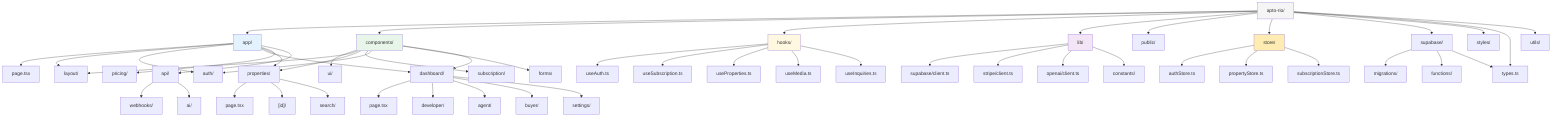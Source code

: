 graph TD
    root["apto-rio/"] --> app["app/"]
    root --> components["components/"]
    root --> hooks["hooks/"]
    root --> lib["lib/"]
    root --> public["public/"]
    root --> store["store/"]
    root --> supabase["supabase/"]
    root --> styles["styles/"]
    root --> types["types/"]
    root --> utils["utils/"]
    
    app --> page["page.tsx"]
    app --> layout["layout.tsx"]
    app --> auth["auth/"]
    app --> dashboard["dashboard/"]
    app --> properties["properties/"]
    app --> pricing["pricing/"]
    app --> api["api/"]
    
    properties --> propertyList["page.tsx"]
    properties --> propertyId["[id]/"]
    properties --> search["search/"]
    
    dashboard --> dashboardPage["page.tsx"]
    dashboard --> developer["developer/"]
    dashboard --> agent["agent/"]
    dashboard --> buyer["buyer/"]
    dashboard --> settings["settings/"]
    
    api --> webhooks["webhooks/"]
    api --> ai["ai/"]
    
    components --> ui["ui/"]
    components --> layout["layout/"]
    components --> properties["properties/"]
    components --> subscription["subscription/"]
    components --> auth["auth/"]
    components --> forms["forms/"]
    components --> dashboard["dashboard/"]
    
    hooks --> useAuth["useAuth.ts"]
    hooks --> useSubscription["useSubscription.ts"]
    hooks --> useProperties["useProperties.ts"]
    hooks --> useMedia["useMedia.ts"]
    hooks --> useInquiries["useInquiries.ts"]
    
    lib --> supabaseClient["supabase/client.ts"]
    lib --> stripeClient["stripe/client.ts"]
    lib --> openai["openai/client.ts"]
    lib --> constants["constants/"]
    
    supabase --> migrations["migrations/"]
    supabase --> functions["functions/"]
    supabase --> types["types.ts"]
    
    store --> authStore["authStore.ts"]
    store --> propertyStore["propertyStore.ts"]
    store --> subscriptionStore["subscriptionStore.ts"]
    
    style root fill:#f5f5f5
    style app fill:#e3f2fd
    style components fill:#e8f5e9
    style hooks fill:#fff8e1
    style lib fill:#f3e5f5
    style store fill:#ffecb3